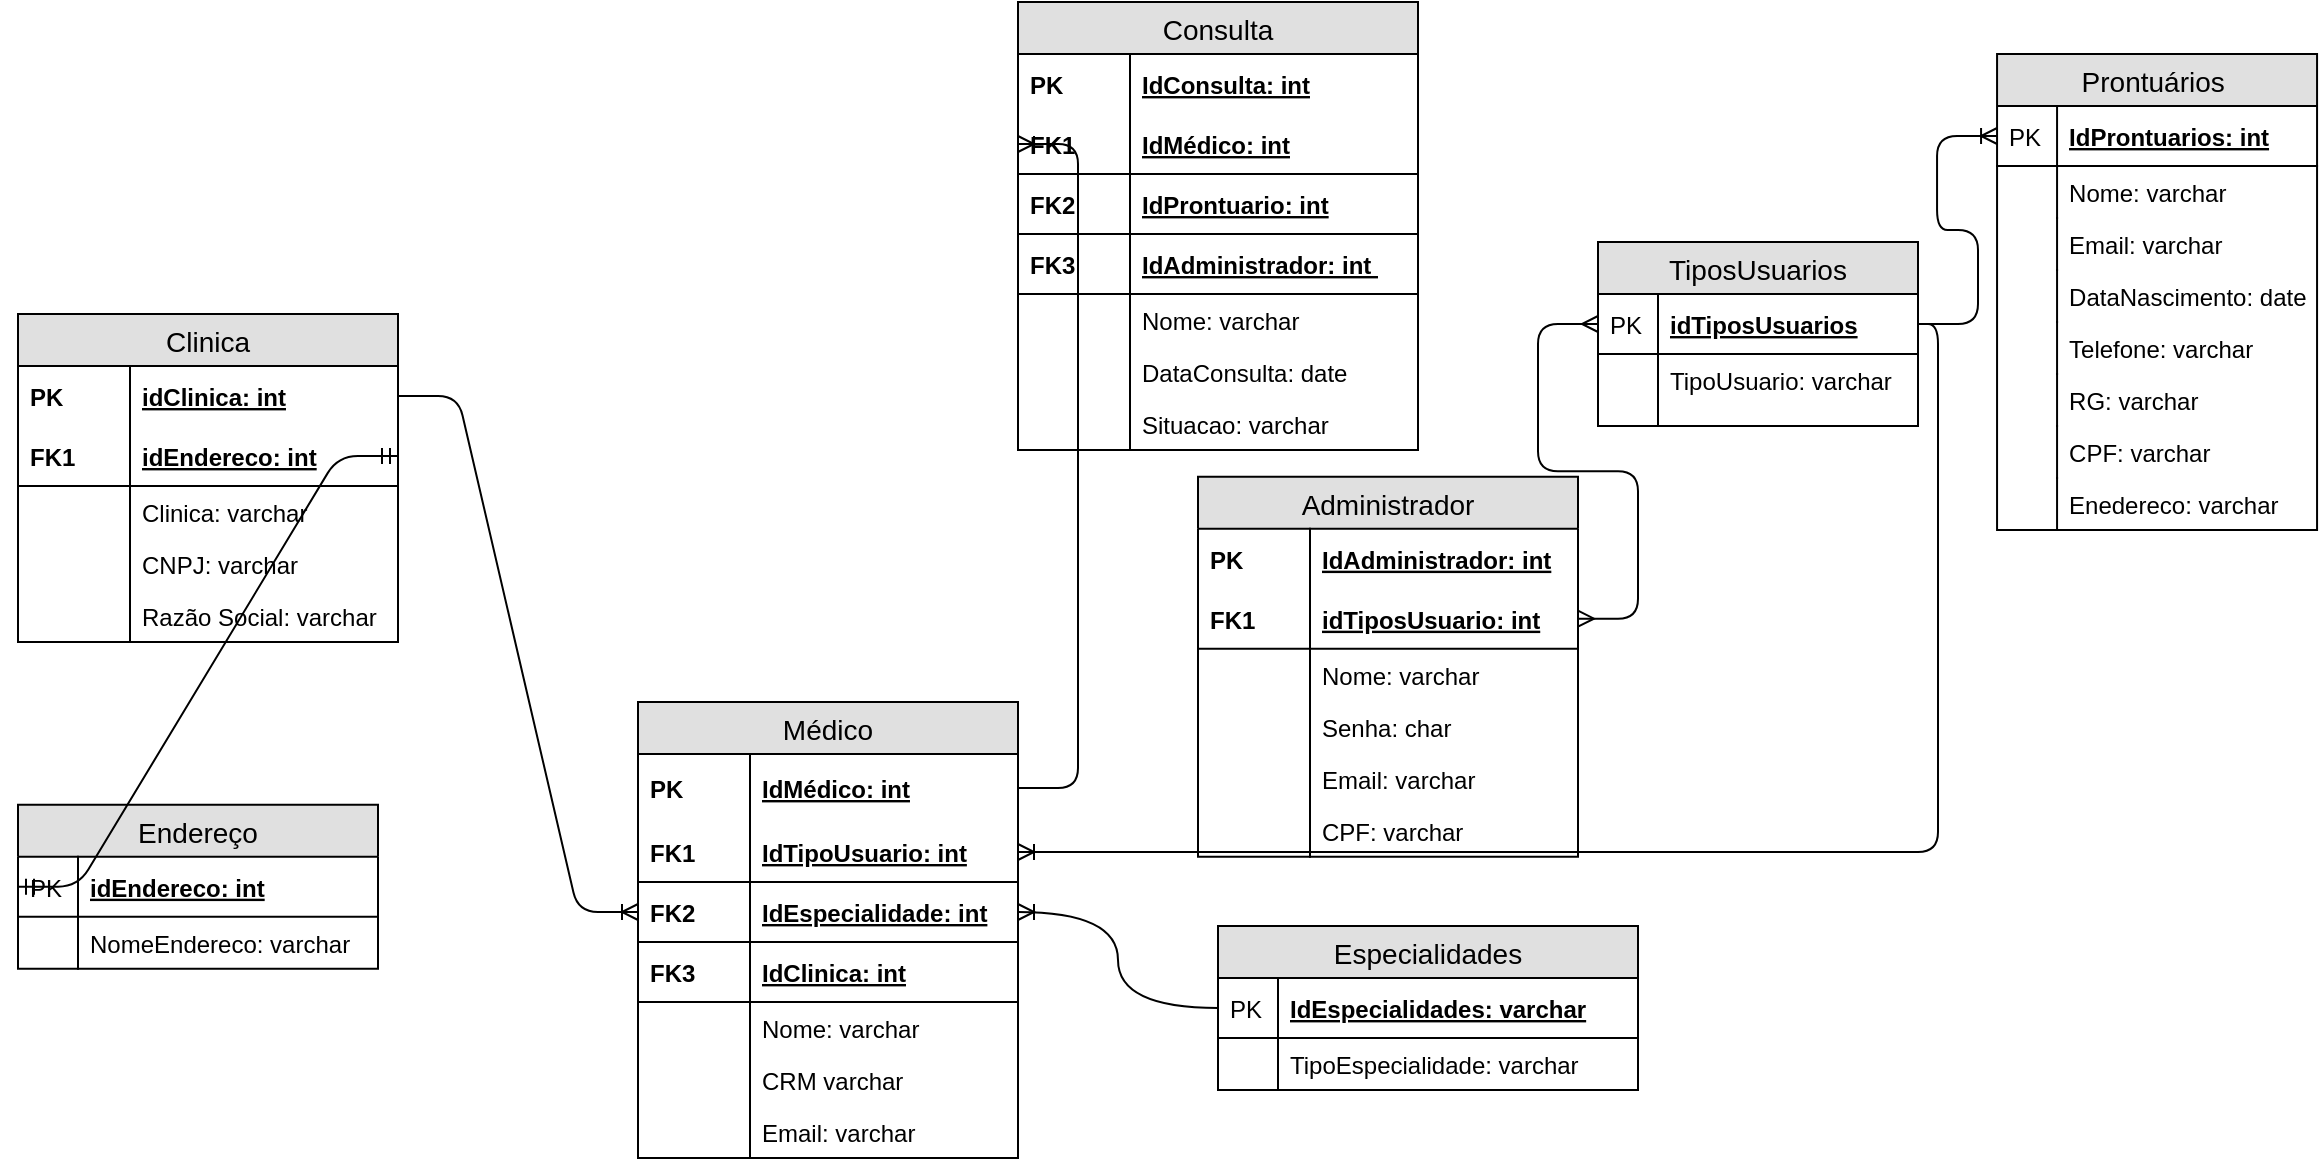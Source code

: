 <mxfile version="12.6.7" type="device"><diagram id="C5RBs43oDa-KdzZeNtuy" name="Page-1"><mxGraphModel dx="1264" dy="1735" grid="1" gridSize="10" guides="1" tooltips="1" connect="1" arrows="1" fold="1" page="1" pageScale="1" pageWidth="827" pageHeight="1169" math="0" shadow="0"><root><mxCell id="WIyWlLk6GJQsqaUBKTNV-0"/><mxCell id="WIyWlLk6GJQsqaUBKTNV-1" parent="WIyWlLk6GJQsqaUBKTNV-0"/><mxCell id="5Rp9QgK3ifDHnl0F0gRi-29" value="Endereço" style="swimlane;fontStyle=0;childLayout=stackLayout;horizontal=1;startSize=26;fillColor=#e0e0e0;horizontalStack=0;resizeParent=1;resizeParentMax=0;resizeLast=0;collapsible=1;marginBottom=0;swimlaneFillColor=#ffffff;align=center;fontSize=14;" parent="WIyWlLk6GJQsqaUBKTNV-1" vertex="1"><mxGeometry x="170" y="-108.65" width="180" height="82" as="geometry"><mxRectangle x="500" y="200" width="90" height="26" as="alternateBounds"/></mxGeometry></mxCell><mxCell id="5Rp9QgK3ifDHnl0F0gRi-30" value="idEndereco: int" style="shape=partialRectangle;top=0;left=0;right=0;bottom=1;align=left;verticalAlign=middle;fillColor=none;spacingLeft=34;spacingRight=4;overflow=hidden;rotatable=0;points=[[0,0.5],[1,0.5]];portConstraint=eastwest;dropTarget=0;fontStyle=5;fontSize=12;" parent="5Rp9QgK3ifDHnl0F0gRi-29" vertex="1"><mxGeometry y="26" width="180" height="30" as="geometry"/></mxCell><mxCell id="5Rp9QgK3ifDHnl0F0gRi-31" value="PK" style="shape=partialRectangle;top=0;left=0;bottom=0;fillColor=none;align=left;verticalAlign=middle;spacingLeft=4;spacingRight=4;overflow=hidden;rotatable=0;points=[];portConstraint=eastwest;part=1;fontSize=12;" parent="5Rp9QgK3ifDHnl0F0gRi-30" vertex="1" connectable="0"><mxGeometry width="30" height="30" as="geometry"/></mxCell><mxCell id="5Rp9QgK3ifDHnl0F0gRi-32" value="NomeEndereco: varchar" style="shape=partialRectangle;top=0;left=0;right=0;bottom=0;align=left;verticalAlign=top;fillColor=none;spacingLeft=34;spacingRight=4;overflow=hidden;rotatable=0;points=[[0,0.5],[1,0.5]];portConstraint=eastwest;dropTarget=0;fontSize=12;" parent="5Rp9QgK3ifDHnl0F0gRi-29" vertex="1"><mxGeometry y="56" width="180" height="26" as="geometry"/></mxCell><mxCell id="5Rp9QgK3ifDHnl0F0gRi-33" value="" style="shape=partialRectangle;top=0;left=0;bottom=0;fillColor=none;align=left;verticalAlign=top;spacingLeft=4;spacingRight=4;overflow=hidden;rotatable=0;points=[];portConstraint=eastwest;part=1;fontSize=12;" parent="5Rp9QgK3ifDHnl0F0gRi-32" vertex="1" connectable="0"><mxGeometry width="30" height="26" as="geometry"/></mxCell><mxCell id="5Rp9QgK3ifDHnl0F0gRi-51" value="Clinica" style="swimlane;fontStyle=0;childLayout=stackLayout;horizontal=1;startSize=26;fillColor=#e0e0e0;horizontalStack=0;resizeParent=1;resizeParentMax=0;resizeLast=0;collapsible=1;marginBottom=0;swimlaneFillColor=#ffffff;align=center;fontSize=14;" parent="WIyWlLk6GJQsqaUBKTNV-1" vertex="1"><mxGeometry x="170" y="-354" width="190" height="164" as="geometry"/></mxCell><mxCell id="5Rp9QgK3ifDHnl0F0gRi-52" value="idClinica: int" style="shape=partialRectangle;top=0;left=0;right=0;bottom=0;align=left;verticalAlign=middle;fillColor=none;spacingLeft=60;spacingRight=4;overflow=hidden;rotatable=0;points=[[0,0.5],[1,0.5]];portConstraint=eastwest;dropTarget=0;fontStyle=5;fontSize=12;" parent="5Rp9QgK3ifDHnl0F0gRi-51" vertex="1"><mxGeometry y="26" width="190" height="30" as="geometry"/></mxCell><mxCell id="5Rp9QgK3ifDHnl0F0gRi-53" value="PK" style="shape=partialRectangle;fontStyle=1;top=0;left=0;bottom=0;fillColor=none;align=left;verticalAlign=middle;spacingLeft=4;spacingRight=4;overflow=hidden;rotatable=0;points=[];portConstraint=eastwest;part=1;fontSize=12;" parent="5Rp9QgK3ifDHnl0F0gRi-52" vertex="1" connectable="0"><mxGeometry width="56" height="30" as="geometry"/></mxCell><mxCell id="5Rp9QgK3ifDHnl0F0gRi-54" value="idEndereco: int" style="shape=partialRectangle;top=0;left=0;right=0;bottom=1;align=left;verticalAlign=middle;fillColor=none;spacingLeft=60;spacingRight=4;overflow=hidden;rotatable=0;points=[[0,0.5],[1,0.5]];portConstraint=eastwest;dropTarget=0;fontStyle=5;fontSize=12;" parent="5Rp9QgK3ifDHnl0F0gRi-51" vertex="1"><mxGeometry y="56" width="190" height="30" as="geometry"/></mxCell><mxCell id="5Rp9QgK3ifDHnl0F0gRi-55" value="FK1" style="shape=partialRectangle;fontStyle=1;top=0;left=0;bottom=0;fillColor=none;align=left;verticalAlign=middle;spacingLeft=4;spacingRight=4;overflow=hidden;rotatable=0;points=[];portConstraint=eastwest;part=1;fontSize=12;" parent="5Rp9QgK3ifDHnl0F0gRi-54" vertex="1" connectable="0"><mxGeometry width="56" height="30" as="geometry"/></mxCell><mxCell id="5Rp9QgK3ifDHnl0F0gRi-56" value="Clinica: varchar" style="shape=partialRectangle;top=0;left=0;right=0;bottom=0;align=left;verticalAlign=top;fillColor=none;spacingLeft=60;spacingRight=4;overflow=hidden;rotatable=0;points=[[0,0.5],[1,0.5]];portConstraint=eastwest;dropTarget=0;fontSize=12;" parent="5Rp9QgK3ifDHnl0F0gRi-51" vertex="1"><mxGeometry y="86" width="190" height="26" as="geometry"/></mxCell><mxCell id="5Rp9QgK3ifDHnl0F0gRi-57" value="" style="shape=partialRectangle;top=0;left=0;bottom=0;fillColor=none;align=left;verticalAlign=top;spacingLeft=4;spacingRight=4;overflow=hidden;rotatable=0;points=[];portConstraint=eastwest;part=1;fontSize=12;" parent="5Rp9QgK3ifDHnl0F0gRi-56" vertex="1" connectable="0"><mxGeometry width="56" height="26" as="geometry"/></mxCell><mxCell id="JFxxJVV0bYjegwRZbZR1-2" value="CNPJ: varchar" style="shape=partialRectangle;top=0;left=0;right=0;bottom=0;align=left;verticalAlign=top;fillColor=none;spacingLeft=60;spacingRight=4;overflow=hidden;rotatable=0;points=[[0,0.5],[1,0.5]];portConstraint=eastwest;dropTarget=0;fontSize=12;" parent="5Rp9QgK3ifDHnl0F0gRi-51" vertex="1"><mxGeometry y="112" width="190" height="26" as="geometry"/></mxCell><mxCell id="JFxxJVV0bYjegwRZbZR1-3" value="" style="shape=partialRectangle;top=0;left=0;bottom=0;fillColor=none;align=left;verticalAlign=top;spacingLeft=4;spacingRight=4;overflow=hidden;rotatable=0;points=[];portConstraint=eastwest;part=1;fontSize=12;" parent="JFxxJVV0bYjegwRZbZR1-2" vertex="1" connectable="0"><mxGeometry width="56" height="26" as="geometry"/></mxCell><mxCell id="JFxxJVV0bYjegwRZbZR1-6" value="Razão Social: varchar" style="shape=partialRectangle;top=0;left=0;right=0;bottom=0;align=left;verticalAlign=top;fillColor=none;spacingLeft=60;spacingRight=4;overflow=hidden;rotatable=0;points=[[0,0.5],[1,0.5]];portConstraint=eastwest;dropTarget=0;fontSize=12;" parent="5Rp9QgK3ifDHnl0F0gRi-51" vertex="1"><mxGeometry y="138" width="190" height="26" as="geometry"/></mxCell><mxCell id="JFxxJVV0bYjegwRZbZR1-7" value="" style="shape=partialRectangle;top=0;left=0;bottom=0;fillColor=none;align=left;verticalAlign=top;spacingLeft=4;spacingRight=4;overflow=hidden;rotatable=0;points=[];portConstraint=eastwest;part=1;fontSize=12;" parent="JFxxJVV0bYjegwRZbZR1-6" vertex="1" connectable="0"><mxGeometry width="56" height="26" as="geometry"/></mxCell><mxCell id="5Rp9QgK3ifDHnl0F0gRi-78" value="TiposUsuarios" style="swimlane;fontStyle=0;childLayout=stackLayout;horizontal=1;startSize=26;fillColor=#e0e0e0;horizontalStack=0;resizeParent=1;resizeParentMax=0;resizeLast=0;collapsible=1;marginBottom=0;swimlaneFillColor=#ffffff;align=center;fontSize=14;" parent="WIyWlLk6GJQsqaUBKTNV-1" vertex="1"><mxGeometry x="960" y="-390" width="160" height="92" as="geometry"/></mxCell><mxCell id="5Rp9QgK3ifDHnl0F0gRi-79" value="idTiposUsuarios" style="shape=partialRectangle;top=0;left=0;right=0;bottom=1;align=left;verticalAlign=middle;fillColor=none;spacingLeft=34;spacingRight=4;overflow=hidden;rotatable=0;points=[[0,0.5],[1,0.5]];portConstraint=eastwest;dropTarget=0;fontStyle=5;fontSize=12;" parent="5Rp9QgK3ifDHnl0F0gRi-78" vertex="1"><mxGeometry y="26" width="160" height="30" as="geometry"/></mxCell><mxCell id="5Rp9QgK3ifDHnl0F0gRi-80" value="PK" style="shape=partialRectangle;top=0;left=0;bottom=0;fillColor=none;align=left;verticalAlign=middle;spacingLeft=4;spacingRight=4;overflow=hidden;rotatable=0;points=[];portConstraint=eastwest;part=1;fontSize=12;" parent="5Rp9QgK3ifDHnl0F0gRi-79" vertex="1" connectable="0"><mxGeometry width="30" height="30" as="geometry"/></mxCell><mxCell id="5Rp9QgK3ifDHnl0F0gRi-81" value="TipoUsuario: varchar" style="shape=partialRectangle;top=0;left=0;right=0;bottom=0;align=left;verticalAlign=top;fillColor=none;spacingLeft=34;spacingRight=4;overflow=hidden;rotatable=0;points=[[0,0.5],[1,0.5]];portConstraint=eastwest;dropTarget=0;fontSize=12;" parent="5Rp9QgK3ifDHnl0F0gRi-78" vertex="1"><mxGeometry y="56" width="160" height="26" as="geometry"/></mxCell><mxCell id="5Rp9QgK3ifDHnl0F0gRi-82" value="" style="shape=partialRectangle;top=0;left=0;bottom=0;fillColor=none;align=left;verticalAlign=top;spacingLeft=4;spacingRight=4;overflow=hidden;rotatable=0;points=[];portConstraint=eastwest;part=1;fontSize=12;" parent="5Rp9QgK3ifDHnl0F0gRi-81" vertex="1" connectable="0"><mxGeometry width="30" height="26" as="geometry"/></mxCell><mxCell id="5Rp9QgK3ifDHnl0F0gRi-87" value="" style="shape=partialRectangle;top=0;left=0;right=0;bottom=0;align=left;verticalAlign=top;fillColor=none;spacingLeft=34;spacingRight=4;overflow=hidden;rotatable=0;points=[[0,0.5],[1,0.5]];portConstraint=eastwest;dropTarget=0;fontSize=12;" parent="5Rp9QgK3ifDHnl0F0gRi-78" vertex="1"><mxGeometry y="82" width="160" height="10" as="geometry"/></mxCell><mxCell id="5Rp9QgK3ifDHnl0F0gRi-88" value="" style="shape=partialRectangle;top=0;left=0;bottom=0;fillColor=none;align=left;verticalAlign=top;spacingLeft=4;spacingRight=4;overflow=hidden;rotatable=0;points=[];portConstraint=eastwest;part=1;fontSize=12;" parent="5Rp9QgK3ifDHnl0F0gRi-87" vertex="1" connectable="0"><mxGeometry width="30" height="10" as="geometry"/></mxCell><mxCell id="5Rp9QgK3ifDHnl0F0gRi-89" value="Administrador" style="swimlane;fontStyle=0;childLayout=stackLayout;horizontal=1;startSize=26;fillColor=#e0e0e0;horizontalStack=0;resizeParent=1;resizeParentMax=0;resizeLast=0;collapsible=1;marginBottom=0;swimlaneFillColor=#ffffff;align=center;fontSize=14;" parent="WIyWlLk6GJQsqaUBKTNV-1" vertex="1"><mxGeometry x="760" y="-272.65" width="190" height="190" as="geometry"/></mxCell><mxCell id="5Rp9QgK3ifDHnl0F0gRi-90" value="IdAdministrador: int" style="shape=partialRectangle;top=0;left=0;right=0;bottom=0;align=left;verticalAlign=middle;fillColor=none;spacingLeft=60;spacingRight=4;overflow=hidden;rotatable=0;points=[[0,0.5],[1,0.5]];portConstraint=eastwest;dropTarget=0;fontStyle=5;fontSize=12;" parent="5Rp9QgK3ifDHnl0F0gRi-89" vertex="1"><mxGeometry y="26" width="190" height="30" as="geometry"/></mxCell><mxCell id="5Rp9QgK3ifDHnl0F0gRi-91" value="PK" style="shape=partialRectangle;fontStyle=1;top=0;left=0;bottom=0;fillColor=none;align=left;verticalAlign=middle;spacingLeft=4;spacingRight=4;overflow=hidden;rotatable=0;points=[];portConstraint=eastwest;part=1;fontSize=12;" parent="5Rp9QgK3ifDHnl0F0gRi-90" vertex="1" connectable="0"><mxGeometry width="56" height="30" as="geometry"/></mxCell><mxCell id="5Rp9QgK3ifDHnl0F0gRi-92" value="idTiposUsuario: int" style="shape=partialRectangle;top=0;left=0;right=0;bottom=1;align=left;verticalAlign=middle;fillColor=none;spacingLeft=60;spacingRight=4;overflow=hidden;rotatable=0;points=[[0,0.5],[1,0.5]];portConstraint=eastwest;dropTarget=0;fontStyle=5;fontSize=12;" parent="5Rp9QgK3ifDHnl0F0gRi-89" vertex="1"><mxGeometry y="56" width="190" height="30" as="geometry"/></mxCell><mxCell id="5Rp9QgK3ifDHnl0F0gRi-93" value="FK1" style="shape=partialRectangle;fontStyle=1;top=0;left=0;bottom=0;fillColor=none;align=left;verticalAlign=middle;spacingLeft=4;spacingRight=4;overflow=hidden;rotatable=0;points=[];portConstraint=eastwest;part=1;fontSize=12;" parent="5Rp9QgK3ifDHnl0F0gRi-92" vertex="1" connectable="0"><mxGeometry width="56" height="30" as="geometry"/></mxCell><mxCell id="5Rp9QgK3ifDHnl0F0gRi-94" value="Nome: varchar" style="shape=partialRectangle;top=0;left=0;right=0;bottom=0;align=left;verticalAlign=top;fillColor=none;spacingLeft=60;spacingRight=4;overflow=hidden;rotatable=0;points=[[0,0.5],[1,0.5]];portConstraint=eastwest;dropTarget=0;fontSize=12;" parent="5Rp9QgK3ifDHnl0F0gRi-89" vertex="1"><mxGeometry y="86" width="190" height="26" as="geometry"/></mxCell><mxCell id="5Rp9QgK3ifDHnl0F0gRi-95" value="" style="shape=partialRectangle;top=0;left=0;bottom=0;fillColor=none;align=left;verticalAlign=top;spacingLeft=4;spacingRight=4;overflow=hidden;rotatable=0;points=[];portConstraint=eastwest;part=1;fontSize=12;" parent="5Rp9QgK3ifDHnl0F0gRi-94" vertex="1" connectable="0"><mxGeometry width="56" height="26" as="geometry"/></mxCell><mxCell id="JFxxJVV0bYjegwRZbZR1-15" value="Senha: char" style="shape=partialRectangle;top=0;left=0;right=0;bottom=0;align=left;verticalAlign=top;fillColor=none;spacingLeft=60;spacingRight=4;overflow=hidden;rotatable=0;points=[[0,0.5],[1,0.5]];portConstraint=eastwest;dropTarget=0;fontSize=12;" parent="5Rp9QgK3ifDHnl0F0gRi-89" vertex="1"><mxGeometry y="112" width="190" height="26" as="geometry"/></mxCell><mxCell id="JFxxJVV0bYjegwRZbZR1-16" value="" style="shape=partialRectangle;top=0;left=0;bottom=0;fillColor=none;align=left;verticalAlign=top;spacingLeft=4;spacingRight=4;overflow=hidden;rotatable=0;points=[];portConstraint=eastwest;part=1;fontSize=12;" parent="JFxxJVV0bYjegwRZbZR1-15" vertex="1" connectable="0"><mxGeometry width="56" height="26" as="geometry"/></mxCell><mxCell id="JFxxJVV0bYjegwRZbZR1-17" value="Email: varchar" style="shape=partialRectangle;top=0;left=0;right=0;bottom=0;align=left;verticalAlign=top;fillColor=none;spacingLeft=60;spacingRight=4;overflow=hidden;rotatable=0;points=[[0,0.5],[1,0.5]];portConstraint=eastwest;dropTarget=0;fontSize=12;" parent="5Rp9QgK3ifDHnl0F0gRi-89" vertex="1"><mxGeometry y="138" width="190" height="26" as="geometry"/></mxCell><mxCell id="JFxxJVV0bYjegwRZbZR1-18" value="" style="shape=partialRectangle;top=0;left=0;bottom=0;fillColor=none;align=left;verticalAlign=top;spacingLeft=4;spacingRight=4;overflow=hidden;rotatable=0;points=[];portConstraint=eastwest;part=1;fontSize=12;" parent="JFxxJVV0bYjegwRZbZR1-17" vertex="1" connectable="0"><mxGeometry width="56" height="26" as="geometry"/></mxCell><mxCell id="JFxxJVV0bYjegwRZbZR1-19" value="CPF: varchar" style="shape=partialRectangle;top=0;left=0;right=0;bottom=0;align=left;verticalAlign=top;fillColor=none;spacingLeft=60;spacingRight=4;overflow=hidden;rotatable=0;points=[[0,0.5],[1,0.5]];portConstraint=eastwest;dropTarget=0;fontSize=12;" parent="5Rp9QgK3ifDHnl0F0gRi-89" vertex="1"><mxGeometry y="164" width="190" height="26" as="geometry"/></mxCell><mxCell id="JFxxJVV0bYjegwRZbZR1-20" value="" style="shape=partialRectangle;top=0;left=0;bottom=0;fillColor=none;align=left;verticalAlign=top;spacingLeft=4;spacingRight=4;overflow=hidden;rotatable=0;points=[];portConstraint=eastwest;part=1;fontSize=12;" parent="JFxxJVV0bYjegwRZbZR1-19" vertex="1" connectable="0"><mxGeometry width="56" height="26" as="geometry"/></mxCell><mxCell id="JpI8dHR7GsEm8re1biW5-0" value="Médico" style="swimlane;fontStyle=0;childLayout=stackLayout;horizontal=1;startSize=26;fillColor=#e0e0e0;horizontalStack=0;resizeParent=1;resizeParentMax=0;resizeLast=0;collapsible=1;marginBottom=0;swimlaneFillColor=#ffffff;align=center;fontSize=14;" parent="WIyWlLk6GJQsqaUBKTNV-1" vertex="1"><mxGeometry x="480" y="-160" width="190" height="228" as="geometry"/></mxCell><mxCell id="JpI8dHR7GsEm8re1biW5-1" value="IdMédico: int" style="shape=partialRectangle;top=0;left=0;right=0;bottom=0;align=left;verticalAlign=middle;fillColor=none;spacingLeft=60;spacingRight=4;overflow=hidden;rotatable=0;points=[[0,0.5],[1,0.5]];portConstraint=eastwest;dropTarget=0;fontStyle=5;fontSize=12;" parent="JpI8dHR7GsEm8re1biW5-0" vertex="1"><mxGeometry y="26" width="190" height="34" as="geometry"/></mxCell><mxCell id="JpI8dHR7GsEm8re1biW5-2" value="PK" style="shape=partialRectangle;fontStyle=1;top=0;left=0;bottom=0;fillColor=none;align=left;verticalAlign=middle;spacingLeft=4;spacingRight=4;overflow=hidden;rotatable=0;points=[];portConstraint=eastwest;part=1;fontSize=12;" parent="JpI8dHR7GsEm8re1biW5-1" vertex="1" connectable="0"><mxGeometry width="56" height="34" as="geometry"/></mxCell><mxCell id="JpI8dHR7GsEm8re1biW5-3" value="IdTipoUsuario: int" style="shape=partialRectangle;top=0;left=0;right=0;bottom=1;align=left;verticalAlign=middle;fillColor=none;spacingLeft=60;spacingRight=4;overflow=hidden;rotatable=0;points=[[0,0.5],[1,0.5]];portConstraint=eastwest;dropTarget=0;fontStyle=5;fontSize=12;" parent="JpI8dHR7GsEm8re1biW5-0" vertex="1"><mxGeometry y="60" width="190" height="30" as="geometry"/></mxCell><mxCell id="JpI8dHR7GsEm8re1biW5-4" value="FK1" style="shape=partialRectangle;fontStyle=1;top=0;left=0;bottom=0;fillColor=none;align=left;verticalAlign=middle;spacingLeft=4;spacingRight=4;overflow=hidden;rotatable=0;points=[];portConstraint=eastwest;part=1;fontSize=12;" parent="JpI8dHR7GsEm8re1biW5-3" vertex="1" connectable="0"><mxGeometry width="56" height="30" as="geometry"/></mxCell><mxCell id="JpI8dHR7GsEm8re1biW5-11" value="IdEspecialidade: int" style="shape=partialRectangle;top=0;left=0;right=0;bottom=1;align=left;verticalAlign=middle;fillColor=none;spacingLeft=60;spacingRight=4;overflow=hidden;rotatable=0;points=[[0,0.5],[1,0.5]];portConstraint=eastwest;dropTarget=0;fontStyle=5;fontSize=12;" parent="JpI8dHR7GsEm8re1biW5-0" vertex="1"><mxGeometry y="90" width="190" height="30" as="geometry"/></mxCell><mxCell id="JpI8dHR7GsEm8re1biW5-12" value="FK2" style="shape=partialRectangle;fontStyle=1;top=0;left=0;bottom=0;fillColor=none;align=left;verticalAlign=middle;spacingLeft=4;spacingRight=4;overflow=hidden;rotatable=0;points=[];portConstraint=eastwest;part=1;fontSize=12;" parent="JpI8dHR7GsEm8re1biW5-11" vertex="1" connectable="0"><mxGeometry width="56" height="30" as="geometry"/></mxCell><mxCell id="JpI8dHR7GsEm8re1biW5-13" value="IdClinica: int" style="shape=partialRectangle;top=0;left=0;right=0;bottom=1;align=left;verticalAlign=middle;fillColor=none;spacingLeft=60;spacingRight=4;overflow=hidden;rotatable=0;points=[[0,0.5],[1,0.5]];portConstraint=eastwest;dropTarget=0;fontStyle=5;fontSize=12;" parent="JpI8dHR7GsEm8re1biW5-0" vertex="1"><mxGeometry y="120" width="190" height="30" as="geometry"/></mxCell><mxCell id="JpI8dHR7GsEm8re1biW5-14" value="FK3" style="shape=partialRectangle;fontStyle=1;top=0;left=0;bottom=0;fillColor=none;align=left;verticalAlign=middle;spacingLeft=4;spacingRight=4;overflow=hidden;rotatable=0;points=[];portConstraint=eastwest;part=1;fontSize=12;" parent="JpI8dHR7GsEm8re1biW5-13" vertex="1" connectable="0"><mxGeometry width="56" height="30" as="geometry"/></mxCell><mxCell id="JpI8dHR7GsEm8re1biW5-5" value="Nome: varchar" style="shape=partialRectangle;top=0;left=0;right=0;bottom=0;align=left;verticalAlign=top;fillColor=none;spacingLeft=60;spacingRight=4;overflow=hidden;rotatable=0;points=[[0,0.5],[1,0.5]];portConstraint=eastwest;dropTarget=0;fontSize=12;" parent="JpI8dHR7GsEm8re1biW5-0" vertex="1"><mxGeometry y="150" width="190" height="26" as="geometry"/></mxCell><mxCell id="JpI8dHR7GsEm8re1biW5-6" value="" style="shape=partialRectangle;top=0;left=0;bottom=0;fillColor=none;align=left;verticalAlign=top;spacingLeft=4;spacingRight=4;overflow=hidden;rotatable=0;points=[];portConstraint=eastwest;part=1;fontSize=12;" parent="JpI8dHR7GsEm8re1biW5-5" vertex="1" connectable="0"><mxGeometry width="56" height="26" as="geometry"/></mxCell><mxCell id="JpI8dHR7GsEm8re1biW5-7" value="CRM varchar" style="shape=partialRectangle;top=0;left=0;right=0;bottom=0;align=left;verticalAlign=top;fillColor=none;spacingLeft=60;spacingRight=4;overflow=hidden;rotatable=0;points=[[0,0.5],[1,0.5]];portConstraint=eastwest;dropTarget=0;fontSize=12;" parent="JpI8dHR7GsEm8re1biW5-0" vertex="1"><mxGeometry y="176" width="190" height="26" as="geometry"/></mxCell><mxCell id="JpI8dHR7GsEm8re1biW5-8" value="" style="shape=partialRectangle;top=0;left=0;bottom=0;fillColor=none;align=left;verticalAlign=top;spacingLeft=4;spacingRight=4;overflow=hidden;rotatable=0;points=[];portConstraint=eastwest;part=1;fontSize=12;" parent="JpI8dHR7GsEm8re1biW5-7" vertex="1" connectable="0"><mxGeometry width="56" height="26" as="geometry"/></mxCell><mxCell id="JpI8dHR7GsEm8re1biW5-15" value="Email: varchar" style="shape=partialRectangle;top=0;left=0;right=0;bottom=0;align=left;verticalAlign=top;fillColor=none;spacingLeft=60;spacingRight=4;overflow=hidden;rotatable=0;points=[[0,0.5],[1,0.5]];portConstraint=eastwest;dropTarget=0;fontSize=12;" parent="JpI8dHR7GsEm8re1biW5-0" vertex="1"><mxGeometry y="202" width="190" height="26" as="geometry"/></mxCell><mxCell id="JpI8dHR7GsEm8re1biW5-16" value="" style="shape=partialRectangle;top=0;left=0;bottom=0;fillColor=none;align=left;verticalAlign=top;spacingLeft=4;spacingRight=4;overflow=hidden;rotatable=0;points=[];portConstraint=eastwest;part=1;fontSize=12;" parent="JpI8dHR7GsEm8re1biW5-15" vertex="1" connectable="0"><mxGeometry width="56" height="26" as="geometry"/></mxCell><mxCell id="JpI8dHR7GsEm8re1biW5-24" value="Especialidades" style="swimlane;fontStyle=0;childLayout=stackLayout;horizontal=1;startSize=26;fillColor=#e0e0e0;horizontalStack=0;resizeParent=1;resizeParentMax=0;resizeLast=0;collapsible=1;marginBottom=0;swimlaneFillColor=#ffffff;align=center;fontSize=14;" parent="WIyWlLk6GJQsqaUBKTNV-1" vertex="1"><mxGeometry x="770" y="-48" width="210" height="82" as="geometry"/></mxCell><mxCell id="JpI8dHR7GsEm8re1biW5-25" value="IdEspecialidades: varchar" style="shape=partialRectangle;top=0;left=0;right=0;bottom=1;align=left;verticalAlign=middle;fillColor=none;spacingLeft=34;spacingRight=4;overflow=hidden;rotatable=0;points=[[0,0.5],[1,0.5]];portConstraint=eastwest;dropTarget=0;fontStyle=5;fontSize=12;" parent="JpI8dHR7GsEm8re1biW5-24" vertex="1"><mxGeometry y="26" width="210" height="30" as="geometry"/></mxCell><mxCell id="JpI8dHR7GsEm8re1biW5-26" value="PK" style="shape=partialRectangle;top=0;left=0;bottom=0;fillColor=none;align=left;verticalAlign=middle;spacingLeft=4;spacingRight=4;overflow=hidden;rotatable=0;points=[];portConstraint=eastwest;part=1;fontSize=12;" parent="JpI8dHR7GsEm8re1biW5-25" vertex="1" connectable="0"><mxGeometry width="30" height="30" as="geometry"/></mxCell><mxCell id="JpI8dHR7GsEm8re1biW5-27" value="TipoEspecialidade: varchar" style="shape=partialRectangle;top=0;left=0;right=0;bottom=0;align=left;verticalAlign=top;fillColor=none;spacingLeft=34;spacingRight=4;overflow=hidden;rotatable=0;points=[[0,0.5],[1,0.5]];portConstraint=eastwest;dropTarget=0;fontSize=12;" parent="JpI8dHR7GsEm8re1biW5-24" vertex="1"><mxGeometry y="56" width="210" height="26" as="geometry"/></mxCell><mxCell id="JpI8dHR7GsEm8re1biW5-28" value="" style="shape=partialRectangle;top=0;left=0;bottom=0;fillColor=none;align=left;verticalAlign=top;spacingLeft=4;spacingRight=4;overflow=hidden;rotatable=0;points=[];portConstraint=eastwest;part=1;fontSize=12;" parent="JpI8dHR7GsEm8re1biW5-27" vertex="1" connectable="0"><mxGeometry width="30" height="26" as="geometry"/></mxCell><mxCell id="JpI8dHR7GsEm8re1biW5-76" value="Prontuários " style="swimlane;fontStyle=0;childLayout=stackLayout;horizontal=1;startSize=26;fillColor=#e0e0e0;horizontalStack=0;resizeParent=1;resizeParentMax=0;resizeLast=0;collapsible=1;marginBottom=0;swimlaneFillColor=#ffffff;align=center;fontSize=14;" parent="WIyWlLk6GJQsqaUBKTNV-1" vertex="1"><mxGeometry x="1159.53" y="-484" width="160" height="238" as="geometry"/></mxCell><mxCell id="JpI8dHR7GsEm8re1biW5-77" value="IdProntuarios: int" style="shape=partialRectangle;top=0;left=0;right=0;bottom=1;align=left;verticalAlign=middle;fillColor=none;spacingLeft=34;spacingRight=4;overflow=hidden;rotatable=0;points=[[0,0.5],[1,0.5]];portConstraint=eastwest;dropTarget=0;fontStyle=5;fontSize=12;" parent="JpI8dHR7GsEm8re1biW5-76" vertex="1"><mxGeometry y="26" width="160" height="30" as="geometry"/></mxCell><mxCell id="JpI8dHR7GsEm8re1biW5-78" value="PK" style="shape=partialRectangle;top=0;left=0;bottom=0;fillColor=none;align=left;verticalAlign=middle;spacingLeft=4;spacingRight=4;overflow=hidden;rotatable=0;points=[];portConstraint=eastwest;part=1;fontSize=12;" parent="JpI8dHR7GsEm8re1biW5-77" vertex="1" connectable="0"><mxGeometry width="30" height="30" as="geometry"/></mxCell><mxCell id="JpI8dHR7GsEm8re1biW5-79" value="Nome: varchar" style="shape=partialRectangle;top=0;left=0;right=0;bottom=0;align=left;verticalAlign=top;fillColor=none;spacingLeft=34;spacingRight=4;overflow=hidden;rotatable=0;points=[[0,0.5],[1,0.5]];portConstraint=eastwest;dropTarget=0;fontSize=12;" parent="JpI8dHR7GsEm8re1biW5-76" vertex="1"><mxGeometry y="56" width="160" height="26" as="geometry"/></mxCell><mxCell id="JpI8dHR7GsEm8re1biW5-80" value="" style="shape=partialRectangle;top=0;left=0;bottom=0;fillColor=none;align=left;verticalAlign=top;spacingLeft=4;spacingRight=4;overflow=hidden;rotatable=0;points=[];portConstraint=eastwest;part=1;fontSize=12;" parent="JpI8dHR7GsEm8re1biW5-79" vertex="1" connectable="0"><mxGeometry width="30" height="26" as="geometry"/></mxCell><mxCell id="JpI8dHR7GsEm8re1biW5-81" value="Email: varchar" style="shape=partialRectangle;top=0;left=0;right=0;bottom=0;align=left;verticalAlign=top;fillColor=none;spacingLeft=34;spacingRight=4;overflow=hidden;rotatable=0;points=[[0,0.5],[1,0.5]];portConstraint=eastwest;dropTarget=0;fontSize=12;" parent="JpI8dHR7GsEm8re1biW5-76" vertex="1"><mxGeometry y="82" width="160" height="26" as="geometry"/></mxCell><mxCell id="JpI8dHR7GsEm8re1biW5-82" value="" style="shape=partialRectangle;top=0;left=0;bottom=0;fillColor=none;align=left;verticalAlign=top;spacingLeft=4;spacingRight=4;overflow=hidden;rotatable=0;points=[];portConstraint=eastwest;part=1;fontSize=12;" parent="JpI8dHR7GsEm8re1biW5-81" vertex="1" connectable="0"><mxGeometry width="30" height="26" as="geometry"/></mxCell><mxCell id="JpI8dHR7GsEm8re1biW5-83" value="DataNascimento: date" style="shape=partialRectangle;top=0;left=0;right=0;bottom=0;align=left;verticalAlign=top;fillColor=none;spacingLeft=34;spacingRight=4;overflow=hidden;rotatable=0;points=[[0,0.5],[1,0.5]];portConstraint=eastwest;dropTarget=0;fontSize=12;" parent="JpI8dHR7GsEm8re1biW5-76" vertex="1"><mxGeometry y="108" width="160" height="26" as="geometry"/></mxCell><mxCell id="JpI8dHR7GsEm8re1biW5-84" value="" style="shape=partialRectangle;top=0;left=0;bottom=0;fillColor=none;align=left;verticalAlign=top;spacingLeft=4;spacingRight=4;overflow=hidden;rotatable=0;points=[];portConstraint=eastwest;part=1;fontSize=12;" parent="JpI8dHR7GsEm8re1biW5-83" vertex="1" connectable="0"><mxGeometry width="30" height="26" as="geometry"/></mxCell><mxCell id="JpI8dHR7GsEm8re1biW5-87" value="Telefone: varchar" style="shape=partialRectangle;top=0;left=0;right=0;bottom=0;align=left;verticalAlign=top;fillColor=none;spacingLeft=34;spacingRight=4;overflow=hidden;rotatable=0;points=[[0,0.5],[1,0.5]];portConstraint=eastwest;dropTarget=0;fontSize=12;" parent="JpI8dHR7GsEm8re1biW5-76" vertex="1"><mxGeometry y="134" width="160" height="26" as="geometry"/></mxCell><mxCell id="JpI8dHR7GsEm8re1biW5-88" value="" style="shape=partialRectangle;top=0;left=0;bottom=0;fillColor=none;align=left;verticalAlign=top;spacingLeft=4;spacingRight=4;overflow=hidden;rotatable=0;points=[];portConstraint=eastwest;part=1;fontSize=12;" parent="JpI8dHR7GsEm8re1biW5-87" vertex="1" connectable="0"><mxGeometry width="30" height="26" as="geometry"/></mxCell><mxCell id="JpI8dHR7GsEm8re1biW5-89" value="RG: varchar" style="shape=partialRectangle;top=0;left=0;right=0;bottom=0;align=left;verticalAlign=top;fillColor=none;spacingLeft=34;spacingRight=4;overflow=hidden;rotatable=0;points=[[0,0.5],[1,0.5]];portConstraint=eastwest;dropTarget=0;fontSize=12;" parent="JpI8dHR7GsEm8re1biW5-76" vertex="1"><mxGeometry y="160" width="160" height="26" as="geometry"/></mxCell><mxCell id="JpI8dHR7GsEm8re1biW5-90" value="" style="shape=partialRectangle;top=0;left=0;bottom=0;fillColor=none;align=left;verticalAlign=top;spacingLeft=4;spacingRight=4;overflow=hidden;rotatable=0;points=[];portConstraint=eastwest;part=1;fontSize=12;" parent="JpI8dHR7GsEm8re1biW5-89" vertex="1" connectable="0"><mxGeometry width="30" height="26" as="geometry"/></mxCell><mxCell id="JpI8dHR7GsEm8re1biW5-91" value="CPF: varchar" style="shape=partialRectangle;top=0;left=0;right=0;bottom=0;align=left;verticalAlign=top;fillColor=none;spacingLeft=34;spacingRight=4;overflow=hidden;rotatable=0;points=[[0,0.5],[1,0.5]];portConstraint=eastwest;dropTarget=0;fontSize=12;" parent="JpI8dHR7GsEm8re1biW5-76" vertex="1"><mxGeometry y="186" width="160" height="26" as="geometry"/></mxCell><mxCell id="JpI8dHR7GsEm8re1biW5-92" value="" style="shape=partialRectangle;top=0;left=0;bottom=0;fillColor=none;align=left;verticalAlign=top;spacingLeft=4;spacingRight=4;overflow=hidden;rotatable=0;points=[];portConstraint=eastwest;part=1;fontSize=12;" parent="JpI8dHR7GsEm8re1biW5-91" vertex="1" connectable="0"><mxGeometry width="30" height="26" as="geometry"/></mxCell><mxCell id="JpI8dHR7GsEm8re1biW5-95" value="Enedereco: varchar" style="shape=partialRectangle;top=0;left=0;right=0;bottom=0;align=left;verticalAlign=top;fillColor=none;spacingLeft=34;spacingRight=4;overflow=hidden;rotatable=0;points=[[0,0.5],[1,0.5]];portConstraint=eastwest;dropTarget=0;fontSize=12;" parent="JpI8dHR7GsEm8re1biW5-76" vertex="1"><mxGeometry y="212" width="160" height="26" as="geometry"/></mxCell><mxCell id="JpI8dHR7GsEm8re1biW5-96" value="" style="shape=partialRectangle;top=0;left=0;bottom=0;fillColor=none;align=left;verticalAlign=top;spacingLeft=4;spacingRight=4;overflow=hidden;rotatable=0;points=[];portConstraint=eastwest;part=1;fontSize=12;" parent="JpI8dHR7GsEm8re1biW5-95" vertex="1" connectable="0"><mxGeometry width="30" height="26" as="geometry"/></mxCell><mxCell id="JpI8dHR7GsEm8re1biW5-97" value="Consulta" style="swimlane;fontStyle=0;childLayout=stackLayout;horizontal=1;startSize=26;fillColor=#e0e0e0;horizontalStack=0;resizeParent=1;resizeParentMax=0;resizeLast=0;collapsible=1;marginBottom=0;swimlaneFillColor=#ffffff;align=center;fontSize=14;" parent="WIyWlLk6GJQsqaUBKTNV-1" vertex="1"><mxGeometry x="670" y="-510" width="200" height="224" as="geometry"/></mxCell><mxCell id="JpI8dHR7GsEm8re1biW5-98" value="IdConsulta: int" style="shape=partialRectangle;top=0;left=0;right=0;bottom=0;align=left;verticalAlign=middle;fillColor=none;spacingLeft=60;spacingRight=4;overflow=hidden;rotatable=0;points=[[0,0.5],[1,0.5]];portConstraint=eastwest;dropTarget=0;fontStyle=5;fontSize=12;" parent="JpI8dHR7GsEm8re1biW5-97" vertex="1"><mxGeometry y="26" width="200" height="30" as="geometry"/></mxCell><mxCell id="JpI8dHR7GsEm8re1biW5-99" value="PK" style="shape=partialRectangle;fontStyle=1;top=0;left=0;bottom=0;fillColor=none;align=left;verticalAlign=middle;spacingLeft=4;spacingRight=4;overflow=hidden;rotatable=0;points=[];portConstraint=eastwest;part=1;fontSize=12;" parent="JpI8dHR7GsEm8re1biW5-98" vertex="1" connectable="0"><mxGeometry width="56" height="30" as="geometry"/></mxCell><mxCell id="JpI8dHR7GsEm8re1biW5-100" value="IdMédico: int" style="shape=partialRectangle;top=0;left=0;right=0;bottom=1;align=left;verticalAlign=middle;fillColor=none;spacingLeft=60;spacingRight=4;overflow=hidden;rotatable=0;points=[[0,0.5],[1,0.5]];portConstraint=eastwest;dropTarget=0;fontStyle=5;fontSize=12;" parent="JpI8dHR7GsEm8re1biW5-97" vertex="1"><mxGeometry y="56" width="200" height="30" as="geometry"/></mxCell><mxCell id="JpI8dHR7GsEm8re1biW5-101" value="FK1" style="shape=partialRectangle;fontStyle=1;top=0;left=0;bottom=0;fillColor=none;align=left;verticalAlign=middle;spacingLeft=4;spacingRight=4;overflow=hidden;rotatable=0;points=[];portConstraint=eastwest;part=1;fontSize=12;" parent="JpI8dHR7GsEm8re1biW5-100" vertex="1" connectable="0"><mxGeometry width="56" height="30" as="geometry"/></mxCell><mxCell id="JpI8dHR7GsEm8re1biW5-129" value="IdProntuario: int" style="shape=partialRectangle;top=0;left=0;right=0;bottom=1;align=left;verticalAlign=middle;fillColor=none;spacingLeft=60;spacingRight=4;overflow=hidden;rotatable=0;points=[[0,0.5],[1,0.5]];portConstraint=eastwest;dropTarget=0;fontStyle=5;fontSize=12;" parent="JpI8dHR7GsEm8re1biW5-97" vertex="1"><mxGeometry y="86" width="200" height="30" as="geometry"/></mxCell><mxCell id="JpI8dHR7GsEm8re1biW5-130" value="FK2" style="shape=partialRectangle;fontStyle=1;top=0;left=0;bottom=0;fillColor=none;align=left;verticalAlign=middle;spacingLeft=4;spacingRight=4;overflow=hidden;rotatable=0;points=[];portConstraint=eastwest;part=1;fontSize=12;" parent="JpI8dHR7GsEm8re1biW5-129" vertex="1" connectable="0"><mxGeometry width="56" height="30" as="geometry"/></mxCell><mxCell id="JFxxJVV0bYjegwRZbZR1-4" value="IdAdministrador: int " style="shape=partialRectangle;top=0;left=0;right=0;bottom=1;align=left;verticalAlign=middle;fillColor=none;spacingLeft=60;spacingRight=4;overflow=hidden;rotatable=0;points=[[0,0.5],[1,0.5]];portConstraint=eastwest;dropTarget=0;fontStyle=5;fontSize=12;" parent="JpI8dHR7GsEm8re1biW5-97" vertex="1"><mxGeometry y="116" width="200" height="30" as="geometry"/></mxCell><mxCell id="JFxxJVV0bYjegwRZbZR1-5" value="FK3" style="shape=partialRectangle;fontStyle=1;top=0;left=0;bottom=0;fillColor=none;align=left;verticalAlign=middle;spacingLeft=4;spacingRight=4;overflow=hidden;rotatable=0;points=[];portConstraint=eastwest;part=1;fontSize=12;" parent="JFxxJVV0bYjegwRZbZR1-4" vertex="1" connectable="0"><mxGeometry width="56" height="30" as="geometry"/></mxCell><mxCell id="JpI8dHR7GsEm8re1biW5-102" value="Nome: varchar" style="shape=partialRectangle;top=0;left=0;right=0;bottom=0;align=left;verticalAlign=top;fillColor=none;spacingLeft=60;spacingRight=4;overflow=hidden;rotatable=0;points=[[0,0.5],[1,0.5]];portConstraint=eastwest;dropTarget=0;fontSize=12;" parent="JpI8dHR7GsEm8re1biW5-97" vertex="1"><mxGeometry y="146" width="200" height="26" as="geometry"/></mxCell><mxCell id="JpI8dHR7GsEm8re1biW5-103" value="" style="shape=partialRectangle;top=0;left=0;bottom=0;fillColor=none;align=left;verticalAlign=top;spacingLeft=4;spacingRight=4;overflow=hidden;rotatable=0;points=[];portConstraint=eastwest;part=1;fontSize=12;" parent="JpI8dHR7GsEm8re1biW5-102" vertex="1" connectable="0"><mxGeometry width="56" height="26" as="geometry"/></mxCell><mxCell id="JpI8dHR7GsEm8re1biW5-104" value="DataConsulta: date" style="shape=partialRectangle;top=0;left=0;right=0;bottom=0;align=left;verticalAlign=top;fillColor=none;spacingLeft=60;spacingRight=4;overflow=hidden;rotatable=0;points=[[0,0.5],[1,0.5]];portConstraint=eastwest;dropTarget=0;fontSize=12;" parent="JpI8dHR7GsEm8re1biW5-97" vertex="1"><mxGeometry y="172" width="200" height="26" as="geometry"/></mxCell><mxCell id="JpI8dHR7GsEm8re1biW5-105" value="" style="shape=partialRectangle;top=0;left=0;bottom=0;fillColor=none;align=left;verticalAlign=top;spacingLeft=4;spacingRight=4;overflow=hidden;rotatable=0;points=[];portConstraint=eastwest;part=1;fontSize=12;" parent="JpI8dHR7GsEm8re1biW5-104" vertex="1" connectable="0"><mxGeometry width="56" height="26" as="geometry"/></mxCell><mxCell id="JpI8dHR7GsEm8re1biW5-106" value="Situacao: varchar" style="shape=partialRectangle;top=0;left=0;right=0;bottom=0;align=left;verticalAlign=top;fillColor=none;spacingLeft=60;spacingRight=4;overflow=hidden;rotatable=0;points=[[0,0.5],[1,0.5]];portConstraint=eastwest;dropTarget=0;fontSize=12;" parent="JpI8dHR7GsEm8re1biW5-97" vertex="1"><mxGeometry y="198" width="200" height="26" as="geometry"/></mxCell><mxCell id="JpI8dHR7GsEm8re1biW5-107" value="" style="shape=partialRectangle;top=0;left=0;bottom=0;fillColor=none;align=left;verticalAlign=top;spacingLeft=4;spacingRight=4;overflow=hidden;rotatable=0;points=[];portConstraint=eastwest;part=1;fontSize=12;" parent="JpI8dHR7GsEm8re1biW5-106" vertex="1" connectable="0"><mxGeometry width="56" height="26" as="geometry"/></mxCell><mxCell id="JpI8dHR7GsEm8re1biW5-108" value="" style="edgeStyle=entityRelationEdgeStyle;fontSize=12;html=1;endArrow=ERmandOne;startArrow=ERmandOne;entryX=0;entryY=0.5;entryDx=0;entryDy=0;exitX=1;exitY=0.5;exitDx=0;exitDy=0;" parent="WIyWlLk6GJQsqaUBKTNV-1" source="5Rp9QgK3ifDHnl0F0gRi-54" target="5Rp9QgK3ifDHnl0F0gRi-30" edge="1"><mxGeometry width="100" height="100" relative="1" as="geometry"><mxPoint x="220" y="170" as="sourcePoint"/><mxPoint x="320" y="70" as="targetPoint"/></mxGeometry></mxCell><mxCell id="JpI8dHR7GsEm8re1biW5-109" value="" style="edgeStyle=entityRelationEdgeStyle;fontSize=12;html=1;endArrow=ERoneToMany;exitX=1;exitY=0.5;exitDx=0;exitDy=0;entryX=0;entryY=0.5;entryDx=0;entryDy=0;" parent="WIyWlLk6GJQsqaUBKTNV-1" source="5Rp9QgK3ifDHnl0F0gRi-52" target="JpI8dHR7GsEm8re1biW5-11" edge="1"><mxGeometry width="100" height="100" relative="1" as="geometry"><mxPoint x="210" y="480" as="sourcePoint"/><mxPoint x="310" y="380" as="targetPoint"/></mxGeometry></mxCell><mxCell id="JpI8dHR7GsEm8re1biW5-111" value="" style="edgeStyle=entityRelationEdgeStyle;fontSize=12;html=1;endArrow=ERmany;startArrow=ERmany;entryX=0;entryY=0.5;entryDx=0;entryDy=0;exitX=1;exitY=0.5;exitDx=0;exitDy=0;" parent="WIyWlLk6GJQsqaUBKTNV-1" source="5Rp9QgK3ifDHnl0F0gRi-92" target="5Rp9QgK3ifDHnl0F0gRi-79" edge="1"><mxGeometry width="100" height="100" relative="1" as="geometry"><mxPoint x="250" y="490" as="sourcePoint"/><mxPoint x="350" y="390" as="targetPoint"/></mxGeometry></mxCell><mxCell id="JpI8dHR7GsEm8re1biW5-117" value="" style="fontSize=12;html=1;endArrow=ERoneToMany;edgeStyle=orthogonalEdgeStyle;curved=1;exitX=0;exitY=0.5;exitDx=0;exitDy=0;entryX=1;entryY=0.5;entryDx=0;entryDy=0;" parent="WIyWlLk6GJQsqaUBKTNV-1" source="JpI8dHR7GsEm8re1biW5-25" target="JpI8dHR7GsEm8re1biW5-11" edge="1"><mxGeometry width="100" height="100" relative="1" as="geometry"><mxPoint x="770" as="sourcePoint"/><mxPoint x="810" y="-110" as="targetPoint"/></mxGeometry></mxCell><mxCell id="JpI8dHR7GsEm8re1biW5-119" value="" style="edgeStyle=entityRelationEdgeStyle;fontSize=12;html=1;endArrow=ERoneToMany;exitX=1;exitY=0.5;exitDx=0;exitDy=0;entryX=0;entryY=0.5;entryDx=0;entryDy=0;" parent="WIyWlLk6GJQsqaUBKTNV-1" source="JpI8dHR7GsEm8re1biW5-1" target="JpI8dHR7GsEm8re1biW5-100" edge="1"><mxGeometry width="100" height="100" relative="1" as="geometry"><mxPoint x="700" y="180" as="sourcePoint"/><mxPoint x="800" y="80" as="targetPoint"/></mxGeometry></mxCell><mxCell id="JpI8dHR7GsEm8re1biW5-124" value="" style="edgeStyle=orthogonalEdgeStyle;fontSize=12;html=1;endArrow=ERoneToMany;exitX=1;exitY=0.5;exitDx=0;exitDy=0;entryX=1;entryY=0.5;entryDx=0;entryDy=0;" parent="WIyWlLk6GJQsqaUBKTNV-1" source="5Rp9QgK3ifDHnl0F0gRi-79" target="JpI8dHR7GsEm8re1biW5-3" edge="1"><mxGeometry width="100" height="100" relative="1" as="geometry"><mxPoint x="640" y="450" as="sourcePoint"/><mxPoint x="740" y="350" as="targetPoint"/></mxGeometry></mxCell><mxCell id="JpI8dHR7GsEm8re1biW5-125" value="" style="edgeStyle=entityRelationEdgeStyle;fontSize=12;html=1;endArrow=ERoneToMany;exitX=1;exitY=0.5;exitDx=0;exitDy=0;entryX=0;entryY=0.5;entryDx=0;entryDy=0;" parent="WIyWlLk6GJQsqaUBKTNV-1" source="5Rp9QgK3ifDHnl0F0gRi-79" target="JpI8dHR7GsEm8re1biW5-77" edge="1"><mxGeometry width="100" height="100" relative="1" as="geometry"><mxPoint x="1140" y="-290" as="sourcePoint"/><mxPoint x="1240" y="-390" as="targetPoint"/></mxGeometry></mxCell></root></mxGraphModel></diagram></mxfile>